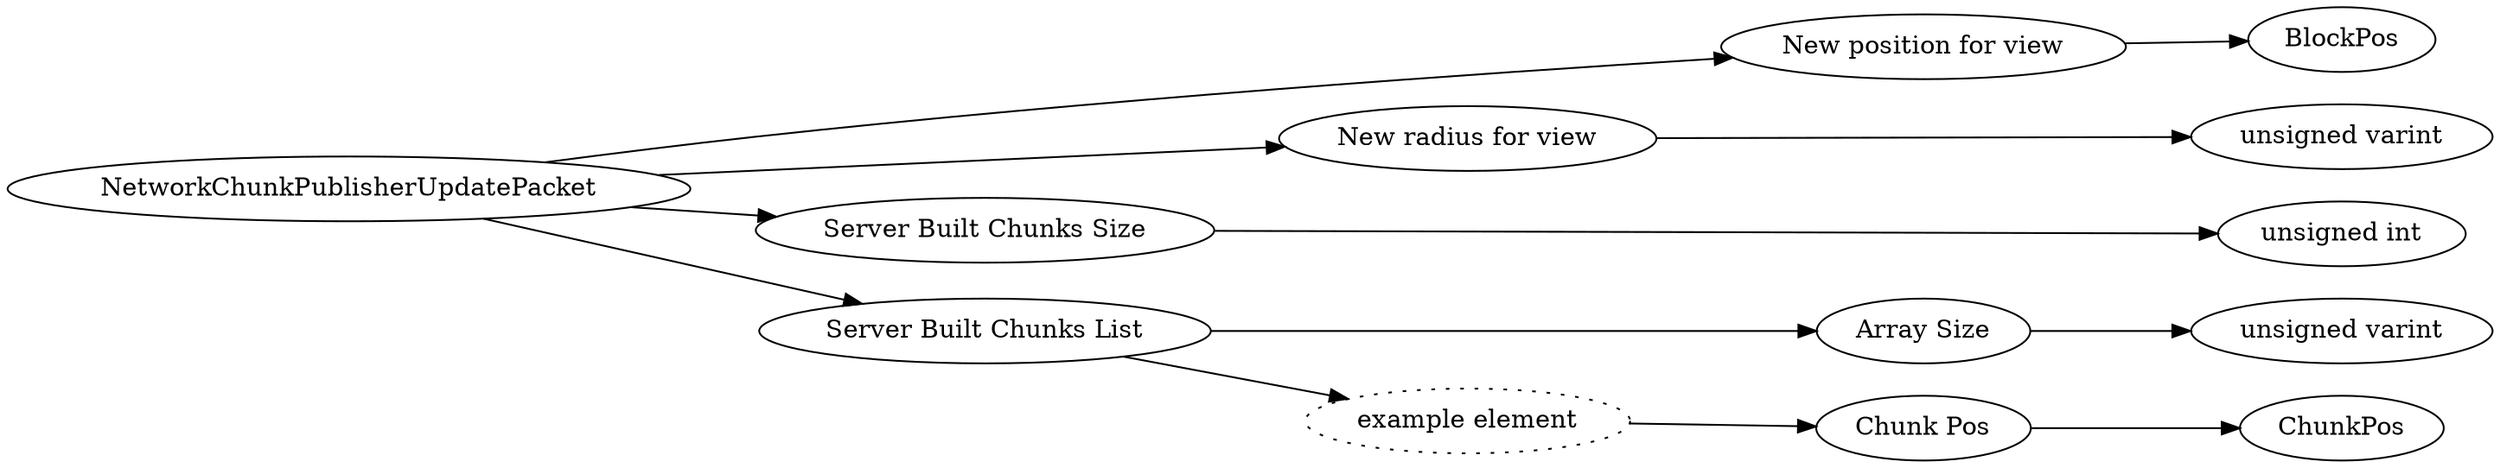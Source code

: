 digraph "NetworkChunkPublisherUpdatePacket" {
rankdir = LR
0
0 -> 1
1 -> 2
0 -> 3
3 -> 4
0 -> 5
5 -> 6
0 -> 7
7 -> 8
8 -> 9
7 -> 10
10 -> 11
11 -> 12

0 [label="NetworkChunkPublisherUpdatePacket",comment="name: \"NetworkChunkPublisherUpdatePacket\", typeName: \"\", id: 0, branchId: 121, recurseId: -1, attributes: 0, notes: \"\""];
1 [label="New position for view",comment="name: \"New position for view\", typeName: \"BlockPos\", id: 1, branchId: 0, recurseId: -1, attributes: 256, notes: \"\""];
2 [label="BlockPos",comment="name: \"BlockPos\", typeName: \"\", id: 2, branchId: 0, recurseId: -1, attributes: 512, notes: \"\""];
3 [label="New radius for view",comment="name: \"New radius for view\", typeName: \"\", id: 3, branchId: 0, recurseId: -1, attributes: 0, notes: \"\""];
4 [label="unsigned varint",comment="name: \"unsigned varint\", typeName: \"\", id: 4, branchId: 0, recurseId: -1, attributes: 512, notes: \"\""];
5 [label="Server Built Chunks Size",comment="name: \"Server Built Chunks Size\", typeName: \"\", id: 5, branchId: 0, recurseId: -1, attributes: 0, notes: \"\""];
6 [label="unsigned int",comment="name: \"unsigned int\", typeName: \"\", id: 6, branchId: 0, recurseId: -1, attributes: 512, notes: \"\""];
7 [label="Server Built Chunks List",comment="name: \"Server Built Chunks List\", typeName: \"\", id: 7, branchId: 0, recurseId: -1, attributes: 8, notes: \"\""];
8 [label="Array Size",comment="name: \"Array Size\", typeName: \"\", id: 8, branchId: 0, recurseId: -1, attributes: 0, notes: \"\""];
9 [label="unsigned varint",comment="name: \"unsigned varint\", typeName: \"\", id: 9, branchId: 0, recurseId: -1, attributes: 512, notes: \"\""];
10 [label="example element",style=dotted,comment="name: \"example element\", typeName: \"\", id: 10, branchId: 0, recurseId: -1, attributes: 16, notes: \"\""];
11 [label="Chunk Pos",comment="name: \"Chunk Pos\", typeName: \"ChunkPos\", id: 11, branchId: 0, recurseId: -1, attributes: 256, notes: \"\""];
12 [label="ChunkPos",comment="name: \"ChunkPos\", typeName: \"\", id: 12, branchId: 0, recurseId: -1, attributes: 512, notes: \"\""];
{ rank = max;2;4;6;9;12}

}
